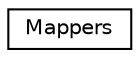 digraph "类继承关系图"
{
 // INTERACTIVE_SVG=YES
 // LATEX_PDF_SIZE
  edge [fontname="Helvetica",fontsize="10",labelfontname="Helvetica",labelfontsize="10"];
  node [fontname="Helvetica",fontsize="10",shape=record];
  rankdir="LR";
  Node0 [label="Mappers",height=0.2,width=0.4,color="black", fillcolor="white", style="filled",URL="$dd/dc6/struct_mappers.html",tooltip="Class representing a namespace for the doxygen and HTML command mappers."];
}
